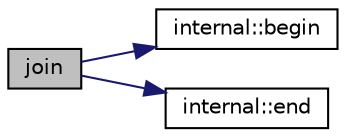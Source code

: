 digraph "join"
{
  edge [fontname="Helvetica",fontsize="10",labelfontname="Helvetica",labelfontsize="10"];
  node [fontname="Helvetica",fontsize="10",shape=record];
  rankdir="LR";
  Node1 [label="join",height=0.2,width=0.4,color="black", fillcolor="grey75", style="filled" fontcolor="black"];
  Node1 -> Node2 [color="midnightblue",fontsize="10",style="solid",fontname="Helvetica"];
  Node2 [label="internal::begin",height=0.2,width=0.4,color="black", fillcolor="white", style="filled",URL="$namespaceinternal.html#a0567295d80d8401a11f91260284cd62e"];
  Node1 -> Node3 [color="midnightblue",fontsize="10",style="solid",fontname="Helvetica"];
  Node3 [label="internal::end",height=0.2,width=0.4,color="black", fillcolor="white", style="filled",URL="$namespaceinternal.html#a34c313e1f4002b986a957f6e9b83f32a"];
}
